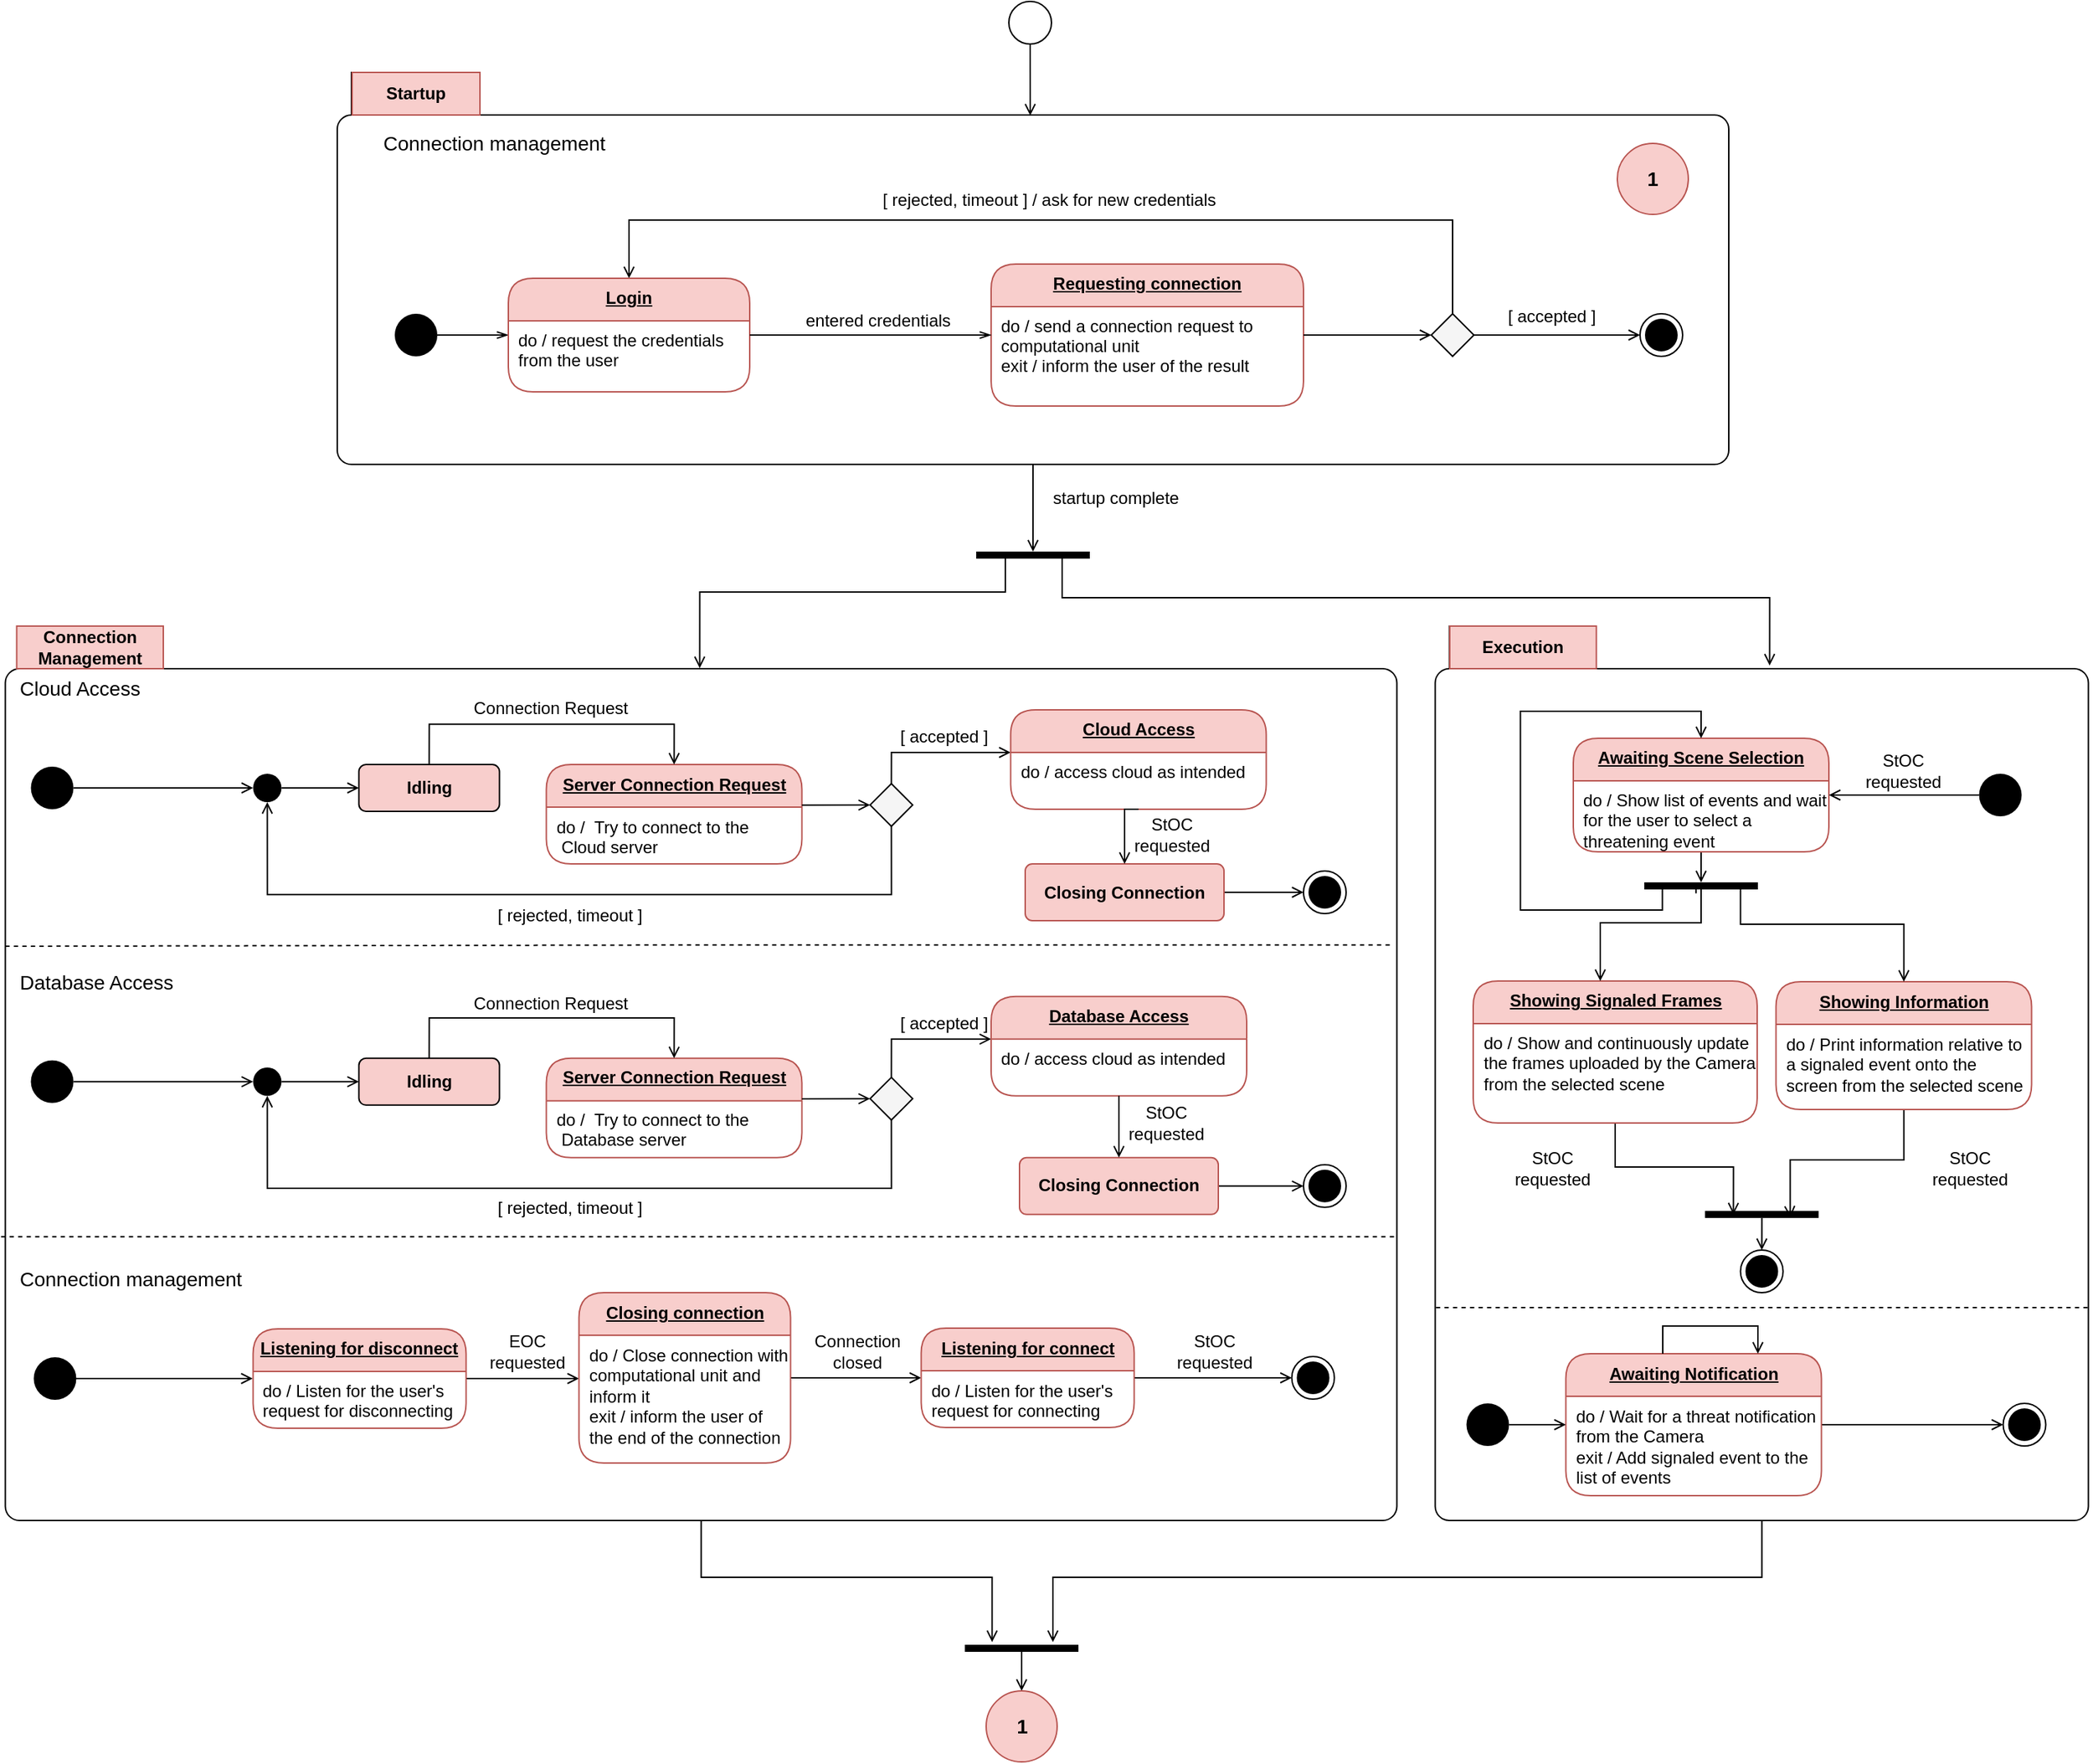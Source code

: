 <mxfile version="13.10.4" type="device"><diagram id="0632THQ3Y1Pq5VlYZBAX" name="Page-3"><mxGraphModel dx="1673" dy="896" grid="1" gridSize="10" guides="1" tooltips="1" connect="1" arrows="1" fold="1" page="1" pageScale="1" pageWidth="827" pageHeight="1169" math="0" shadow="0"><root><mxCell id="tgm2-0Gnjz0TZ0jtr0IR-0"/><mxCell id="tgm2-0Gnjz0TZ0jtr0IR-1" parent="tgm2-0Gnjz0TZ0jtr0IR-0"/><mxCell id="R3wypANJ_f9bqKVI_CLD-155" style="edgeStyle=orthogonalEdgeStyle;rounded=0;orthogonalLoop=1;jettySize=auto;html=1;endArrow=open;endFill=0;fontSize=14;entryX=-0.376;entryY=0.225;entryDx=0;entryDy=0;entryPerimeter=0;" parent="tgm2-0Gnjz0TZ0jtr0IR-1" source="R3wypANJ_f9bqKVI_CLD-137" target="R3wypANJ_f9bqKVI_CLD-151" edge="1"><mxGeometry relative="1" as="geometry"><mxPoint x="870" y="1180" as="targetPoint"/><Array as="points"><mxPoint x="1343" y="1170"/><mxPoint x="844" y="1170"/></Array></mxGeometry></mxCell><mxCell id="R3wypANJ_f9bqKVI_CLD-137" value="Execution" style="shape=folder;align=center;verticalAlign=middle;fontStyle=0;tabWidth=110;tabHeight=30;tabPosition=left;html=1;boundedLbl=1;labelInHeader=1;rounded=1;absoluteArcSize=1;arcSize=10;" parent="tgm2-0Gnjz0TZ0jtr0IR-1" vertex="1"><mxGeometry x="1112.75" y="500" width="460" height="630" as="geometry"/></mxCell><mxCell id="R3wypANJ_f9bqKVI_CLD-99" style="edgeStyle=orthogonalEdgeStyle;rounded=0;orthogonalLoop=1;jettySize=auto;html=1;endArrow=open;endFill=0;" parent="tgm2-0Gnjz0TZ0jtr0IR-1" source="yS2fqaSLXTyCijM-Q09q-16" target="R3wypANJ_f9bqKVI_CLD-6" edge="1"><mxGeometry relative="1" as="geometry"/></mxCell><mxCell id="yS2fqaSLXTyCijM-Q09q-16" value="Startup" style="shape=folder;align=center;verticalAlign=middle;fontStyle=0;tabWidth=100;tabHeight=30;tabPosition=left;html=1;boundedLbl=1;labelInHeader=1;rounded=1;absoluteArcSize=1;arcSize=10;" parent="tgm2-0Gnjz0TZ0jtr0IR-1" vertex="1"><mxGeometry x="339.5" y="110" width="980" height="276.1" as="geometry"/></mxCell><mxCell id="yS2fqaSLXTyCijM-Q09q-18" value="Requesting connection" style="swimlane;fontStyle=5;align=center;verticalAlign=top;childLayout=stackLayout;horizontal=1;startSize=30;horizontalStack=0;resizeParent=1;resizeParentMax=0;resizeLast=0;collapsible=0;marginBottom=0;html=1;rounded=1;absoluteArcSize=1;arcSize=35;whiteSpace=wrap;strokeColor=#b85450;fillColor=#f8cecc;" parent="tgm2-0Gnjz0TZ0jtr0IR-1" vertex="1"><mxGeometry x="800" y="245" width="220" height="100" as="geometry"/></mxCell><mxCell id="yS2fqaSLXTyCijM-Q09q-19" value="do / send a connection request to &#10;computational unit&#10;exit / inform the user of the result" style="fillColor=none;strokeColor=none;align=left;verticalAlign=top;spacingLeft=5;" parent="yS2fqaSLXTyCijM-Q09q-18" vertex="1"><mxGeometry y="30" width="220" height="70" as="geometry"/></mxCell><mxCell id="PyEFPuglEblOLjLi3RQ3-11" style="edgeStyle=orthogonalEdgeStyle;rounded=0;orthogonalLoop=1;jettySize=auto;html=1;exitX=1;exitY=0.5;exitDx=0;exitDy=0;endArrow=openThin;endFill=0;" parent="tgm2-0Gnjz0TZ0jtr0IR-1" source="yS2fqaSLXTyCijM-Q09q-20" target="PyEFPuglEblOLjLi3RQ3-0" edge="1"><mxGeometry relative="1" as="geometry"/></mxCell><mxCell id="yS2fqaSLXTyCijM-Q09q-20" value="" style="ellipse;fillColor=#000000;strokeColor=none;align=left;" parent="tgm2-0Gnjz0TZ0jtr0IR-1" vertex="1"><mxGeometry x="380" y="280" width="30" height="30" as="geometry"/></mxCell><mxCell id="yS2fqaSLXTyCijM-Q09q-21" style="edgeStyle=orthogonalEdgeStyle;rounded=0;orthogonalLoop=1;jettySize=auto;html=1;startArrow=none;startFill=0;endArrow=open;endFill=0;entryX=0.498;entryY=0.11;entryDx=0;entryDy=0;entryPerimeter=0;" parent="tgm2-0Gnjz0TZ0jtr0IR-1" source="yS2fqaSLXTyCijM-Q09q-22" target="yS2fqaSLXTyCijM-Q09q-16" edge="1"><mxGeometry relative="1" as="geometry"><mxPoint x="850" y="65" as="targetPoint"/></mxGeometry></mxCell><mxCell id="yS2fqaSLXTyCijM-Q09q-22" value="" style="ellipse;fillColor=#ffffff;strokeColor=#000000;align=left;" parent="tgm2-0Gnjz0TZ0jtr0IR-1" vertex="1"><mxGeometry x="812.5" y="60" width="30" height="30" as="geometry"/></mxCell><mxCell id="yS2fqaSLXTyCijM-Q09q-29" value="" style="ellipse;html=1;shape=endState;fillColor=#000000;strokeColor=#000000;align=left;" parent="tgm2-0Gnjz0TZ0jtr0IR-1" vertex="1"><mxGeometry x="1257" y="280" width="30" height="30" as="geometry"/></mxCell><mxCell id="yS2fqaSLXTyCijM-Q09q-30" style="edgeStyle=orthogonalEdgeStyle;rounded=0;orthogonalLoop=1;jettySize=auto;html=1;exitX=0.5;exitY=0;exitDx=0;exitDy=0;startArrow=none;startFill=0;endArrow=open;endFill=0;" parent="tgm2-0Gnjz0TZ0jtr0IR-1" source="yS2fqaSLXTyCijM-Q09q-32" target="PyEFPuglEblOLjLi3RQ3-0" edge="1"><mxGeometry relative="1" as="geometry"><Array as="points"><mxPoint x="1125" y="214"/><mxPoint x="545" y="214"/></Array></mxGeometry></mxCell><mxCell id="yS2fqaSLXTyCijM-Q09q-31" style="edgeStyle=orthogonalEdgeStyle;rounded=0;orthogonalLoop=1;jettySize=auto;html=1;exitX=1;exitY=0.5;exitDx=0;exitDy=0;entryX=0;entryY=0.5;entryDx=0;entryDy=0;startArrow=none;startFill=0;endArrow=open;endFill=0;" parent="tgm2-0Gnjz0TZ0jtr0IR-1" source="yS2fqaSLXTyCijM-Q09q-32" target="yS2fqaSLXTyCijM-Q09q-29" edge="1"><mxGeometry relative="1" as="geometry"/></mxCell><mxCell id="yS2fqaSLXTyCijM-Q09q-32" value="" style="rhombus;align=left;fillColor=#f5f5f5;fontColor=#333333;" parent="tgm2-0Gnjz0TZ0jtr0IR-1" vertex="1"><mxGeometry x="1110" y="280" width="30" height="30" as="geometry"/></mxCell><mxCell id="yS2fqaSLXTyCijM-Q09q-33" style="edgeStyle=orthogonalEdgeStyle;rounded=0;orthogonalLoop=1;jettySize=auto;html=1;entryX=0;entryY=0.5;entryDx=0;entryDy=0;startArrow=none;startFill=0;endArrow=open;endFill=0;" parent="tgm2-0Gnjz0TZ0jtr0IR-1" source="yS2fqaSLXTyCijM-Q09q-18" target="yS2fqaSLXTyCijM-Q09q-32" edge="1"><mxGeometry relative="1" as="geometry"/></mxCell><mxCell id="yS2fqaSLXTyCijM-Q09q-34" value="[ rejected, timeout ] / ask for new credentials" style="text;html=1;strokeColor=none;fillColor=none;align=center;verticalAlign=middle;whiteSpace=wrap;rounded=0;" parent="tgm2-0Gnjz0TZ0jtr0IR-1" vertex="1"><mxGeometry x="712.5" y="190" width="256" height="20" as="geometry"/></mxCell><mxCell id="yS2fqaSLXTyCijM-Q09q-35" value="[ accepted ]" style="text;html=1;strokeColor=none;fillColor=none;align=center;verticalAlign=middle;whiteSpace=wrap;rounded=0;" parent="tgm2-0Gnjz0TZ0jtr0IR-1" vertex="1"><mxGeometry x="1162" y="272" width="66" height="20" as="geometry"/></mxCell><mxCell id="R3wypANJ_f9bqKVI_CLD-154" style="edgeStyle=orthogonalEdgeStyle;rounded=0;orthogonalLoop=1;jettySize=auto;html=1;endArrow=open;endFill=0;fontSize=14;entryX=-0.376;entryY=0.76;entryDx=0;entryDy=0;entryPerimeter=0;" parent="tgm2-0Gnjz0TZ0jtr0IR-1" source="yS2fqaSLXTyCijM-Q09q-47" target="R3wypANJ_f9bqKVI_CLD-151" edge="1"><mxGeometry relative="1" as="geometry"><Array as="points"><mxPoint x="596" y="1170"/><mxPoint x="801" y="1170"/></Array></mxGeometry></mxCell><mxCell id="yS2fqaSLXTyCijM-Q09q-47" value="Execution" style="shape=folder;align=center;verticalAlign=middle;fontStyle=0;tabWidth=110;tabHeight=30;tabPosition=left;html=1;boundedLbl=1;labelInHeader=1;rounded=1;absoluteArcSize=1;arcSize=10;" parent="tgm2-0Gnjz0TZ0jtr0IR-1" vertex="1"><mxGeometry x="105.75" y="500" width="980" height="630" as="geometry"/></mxCell><mxCell id="yS2fqaSLXTyCijM-Q09q-63" value="" style="endArrow=none;dashed=1;html=1;" parent="tgm2-0Gnjz0TZ0jtr0IR-1" edge="1"><mxGeometry width="50" height="50" relative="1" as="geometry"><mxPoint x="105.75" y="725.5" as="sourcePoint"/><mxPoint x="1083.75" y="724.6" as="targetPoint"/><Array as="points"><mxPoint x="594.75" y="724.6"/></Array></mxGeometry></mxCell><mxCell id="yS2fqaSLXTyCijM-Q09q-87" value="Connection Management" style="rounded=0;whiteSpace=wrap;html=1;align=center;fillColor=#f8cecc;fontStyle=1;strokeColor=#b85450;" parent="tgm2-0Gnjz0TZ0jtr0IR-1" vertex="1"><mxGeometry x="113.75" y="500" width="103.25" height="30" as="geometry"/></mxCell><mxCell id="yS2fqaSLXTyCijM-Q09q-88" value="Startup" style="rounded=0;whiteSpace=wrap;html=1;align=center;fillColor=#f8cecc;fontStyle=1;strokeColor=#b85450;" parent="tgm2-0Gnjz0TZ0jtr0IR-1" vertex="1"><mxGeometry x="350" y="110" width="90" height="30" as="geometry"/></mxCell><mxCell id="yS2fqaSLXTyCijM-Q09q-93" value="Cloud Access" style="text;html=1;strokeColor=none;fillColor=none;align=left;verticalAlign=middle;whiteSpace=wrap;rounded=0;fontSize=14;" parent="tgm2-0Gnjz0TZ0jtr0IR-1" vertex="1"><mxGeometry x="113.75" y="534" width="170" height="20" as="geometry"/></mxCell><mxCell id="yS2fqaSLXTyCijM-Q09q-94" value="Database Access" style="text;html=1;strokeColor=none;fillColor=none;align=left;verticalAlign=middle;whiteSpace=wrap;rounded=0;fontSize=14;" parent="tgm2-0Gnjz0TZ0jtr0IR-1" vertex="1"><mxGeometry x="113.75" y="740.5" width="170" height="20" as="geometry"/></mxCell><mxCell id="yS2fqaSLXTyCijM-Q09q-95" value="Connection management" style="text;html=1;strokeColor=none;fillColor=none;align=left;verticalAlign=middle;whiteSpace=wrap;rounded=0;fontSize=14;" parent="tgm2-0Gnjz0TZ0jtr0IR-1" vertex="1"><mxGeometry x="370" y="150" width="170" height="20" as="geometry"/></mxCell><mxCell id="PyEFPuglEblOLjLi3RQ3-0" value="Login" style="swimlane;fontStyle=5;align=center;verticalAlign=top;childLayout=stackLayout;horizontal=1;startSize=30;horizontalStack=0;resizeParent=1;resizeParentMax=0;resizeLast=0;collapsible=0;marginBottom=0;html=1;rounded=1;absoluteArcSize=1;arcSize=35;whiteSpace=wrap;strokeColor=#b85450;fillColor=#f8cecc;" parent="tgm2-0Gnjz0TZ0jtr0IR-1" vertex="1"><mxGeometry x="460" y="255" width="170" height="80" as="geometry"/></mxCell><mxCell id="PyEFPuglEblOLjLi3RQ3-1" value="do / request the credentials from the user" style="fillColor=none;strokeColor=none;align=left;verticalAlign=top;spacingLeft=5;whiteSpace=wrap;" parent="PyEFPuglEblOLjLi3RQ3-0" vertex="1"><mxGeometry y="30" width="170" height="50" as="geometry"/></mxCell><mxCell id="PyEFPuglEblOLjLi3RQ3-6" style="edgeStyle=orthogonalEdgeStyle;rounded=0;orthogonalLoop=1;jettySize=auto;html=1;endArrow=openThin;endFill=0;" parent="tgm2-0Gnjz0TZ0jtr0IR-1" source="PyEFPuglEblOLjLi3RQ3-0" target="yS2fqaSLXTyCijM-Q09q-18" edge="1"><mxGeometry relative="1" as="geometry"><mxPoint x="650" y="295.0" as="sourcePoint"/><mxPoint x="697" y="295" as="targetPoint"/></mxGeometry></mxCell><mxCell id="PyEFPuglEblOLjLi3RQ3-28" value="" style="endArrow=none;dashed=1;html=1;" parent="tgm2-0Gnjz0TZ0jtr0IR-1" edge="1"><mxGeometry width="50" height="50" relative="1" as="geometry"><mxPoint x="102.75" y="930.1" as="sourcePoint"/><mxPoint x="1086.75" y="930.1" as="targetPoint"/></mxGeometry></mxCell><mxCell id="PyEFPuglEblOLjLi3RQ3-29" style="edgeStyle=orthogonalEdgeStyle;rounded=0;orthogonalLoop=1;jettySize=auto;html=1;startArrow=none;startFill=0;endArrow=open;endFill=0;exitX=1;exitY=0.5;exitDx=0;exitDy=0;" parent="tgm2-0Gnjz0TZ0jtr0IR-1" source="PyEFPuglEblOLjLi3RQ3-41" target="PyEFPuglEblOLjLi3RQ3-34" edge="1"><mxGeometry relative="1" as="geometry"><mxPoint x="446.75" y="1029.5" as="sourcePoint"/><mxPoint x="635.25" y="1029.5" as="targetPoint"/><Array as="points"><mxPoint x="493.75" y="1029.6"/><mxPoint x="493.75" y="1029.6"/></Array></mxGeometry></mxCell><mxCell id="PyEFPuglEblOLjLi3RQ3-31" value="" style="ellipse;fillColor=#000000;strokeColor=none;align=left;" parent="tgm2-0Gnjz0TZ0jtr0IR-1" vertex="1"><mxGeometry x="125.75" y="1015" width="30" height="30" as="geometry"/></mxCell><mxCell id="PyEFPuglEblOLjLi3RQ3-32" value="EOC requested" style="text;html=1;strokeColor=none;fillColor=none;align=center;verticalAlign=middle;whiteSpace=wrap;rounded=0;" parent="tgm2-0Gnjz0TZ0jtr0IR-1" vertex="1"><mxGeometry x="436.75" y="992.5" width="73" height="36.5" as="geometry"/></mxCell><mxCell id="PyEFPuglEblOLjLi3RQ3-33" style="edgeStyle=orthogonalEdgeStyle;rounded=0;orthogonalLoop=1;jettySize=auto;html=1;exitX=1;exitY=0.5;exitDx=0;exitDy=0;entryX=0;entryY=0.5;entryDx=0;entryDy=0;startArrow=none;startFill=0;endArrow=open;endFill=0;" parent="tgm2-0Gnjz0TZ0jtr0IR-1" source="PyEFPuglEblOLjLi3RQ3-34" target="PyEFPuglEblOLjLi3RQ3-37" edge="1"><mxGeometry relative="1" as="geometry"/></mxCell><mxCell id="PyEFPuglEblOLjLi3RQ3-34" value="Closing connection" style="swimlane;fontStyle=5;align=center;verticalAlign=top;childLayout=stackLayout;horizontal=1;startSize=30;horizontalStack=0;resizeParent=1;resizeParentMax=0;resizeLast=0;collapsible=0;marginBottom=0;html=1;rounded=1;absoluteArcSize=1;arcSize=35;whiteSpace=wrap;strokeColor=#b85450;fillColor=#f8cecc;" parent="tgm2-0Gnjz0TZ0jtr0IR-1" vertex="1"><mxGeometry x="509.75" y="969.5" width="149" height="120" as="geometry"/></mxCell><mxCell id="PyEFPuglEblOLjLi3RQ3-35" value="do / Close connection with computational unit and inform it&#10;exit / inform the user of the end of the connection" style="fillColor=none;strokeColor=none;align=left;verticalAlign=top;spacingLeft=5;whiteSpace=wrap;" parent="PyEFPuglEblOLjLi3RQ3-34" vertex="1"><mxGeometry y="30" width="149" height="90" as="geometry"/></mxCell><mxCell id="PyEFPuglEblOLjLi3RQ3-36" style="edgeStyle=orthogonalEdgeStyle;rounded=0;orthogonalLoop=1;jettySize=auto;html=1;entryX=0;entryY=0.5;entryDx=0;entryDy=0;startArrow=none;startFill=0;endArrow=open;endFill=0;" parent="tgm2-0Gnjz0TZ0jtr0IR-1" source="PyEFPuglEblOLjLi3RQ3-37" target="PyEFPuglEblOLjLi3RQ3-40" edge="1"><mxGeometry relative="1" as="geometry"/></mxCell><mxCell id="PyEFPuglEblOLjLi3RQ3-37" value="Listening for connect" style="swimlane;fontStyle=5;align=center;verticalAlign=top;childLayout=stackLayout;horizontal=1;startSize=30;horizontalStack=0;resizeParent=1;resizeParentMax=0;resizeLast=0;collapsible=0;marginBottom=0;html=1;rounded=1;absoluteArcSize=1;arcSize=35;whiteSpace=wrap;strokeColor=#b85450;fillColor=#f8cecc;" parent="tgm2-0Gnjz0TZ0jtr0IR-1" vertex="1"><mxGeometry x="750.75" y="994.5" width="150" height="70" as="geometry"/></mxCell><mxCell id="PyEFPuglEblOLjLi3RQ3-38" value="do / Listen for the user's request for connecting" style="fillColor=none;strokeColor=none;align=left;verticalAlign=top;spacingLeft=5;whiteSpace=wrap;" parent="PyEFPuglEblOLjLi3RQ3-37" vertex="1"><mxGeometry y="30" width="150" height="40" as="geometry"/></mxCell><mxCell id="PyEFPuglEblOLjLi3RQ3-39" value="Connection closed" style="text;html=1;strokeColor=none;fillColor=none;align=center;verticalAlign=middle;whiteSpace=wrap;rounded=0;" parent="tgm2-0Gnjz0TZ0jtr0IR-1" vertex="1"><mxGeometry x="670.25" y="992.5" width="72" height="36.5" as="geometry"/></mxCell><mxCell id="PyEFPuglEblOLjLi3RQ3-40" value="" style="ellipse;html=1;shape=endState;fillColor=#000000;strokeColor=#000000;align=left;" parent="tgm2-0Gnjz0TZ0jtr0IR-1" vertex="1"><mxGeometry x="1011.75" y="1014.5" width="30" height="30" as="geometry"/></mxCell><mxCell id="PyEFPuglEblOLjLi3RQ3-41" value="Listening for disconnect" style="swimlane;fontStyle=5;align=center;verticalAlign=top;childLayout=stackLayout;horizontal=1;startSize=30;horizontalStack=0;resizeParent=1;resizeParentMax=0;resizeLast=0;collapsible=0;marginBottom=0;html=1;rounded=1;absoluteArcSize=1;arcSize=35;whiteSpace=wrap;strokeColor=#b85450;fillColor=#f8cecc;" parent="tgm2-0Gnjz0TZ0jtr0IR-1" vertex="1"><mxGeometry x="280.25" y="995" width="150" height="70" as="geometry"/></mxCell><mxCell id="PyEFPuglEblOLjLi3RQ3-42" value="do / Listen for the user's request for disconnecting" style="fillColor=none;strokeColor=none;align=left;verticalAlign=top;spacingLeft=5;whiteSpace=wrap;" parent="PyEFPuglEblOLjLi3RQ3-41" vertex="1"><mxGeometry y="30" width="150" height="40" as="geometry"/></mxCell><mxCell id="PyEFPuglEblOLjLi3RQ3-43" value="StOC requested" style="text;html=1;strokeColor=none;fillColor=none;align=center;verticalAlign=middle;whiteSpace=wrap;rounded=0;" parent="tgm2-0Gnjz0TZ0jtr0IR-1" vertex="1"><mxGeometry x="920.75" y="992.5" width="73" height="36.5" as="geometry"/></mxCell><mxCell id="PyEFPuglEblOLjLi3RQ3-54" value="Connection management" style="text;html=1;strokeColor=none;fillColor=none;align=left;verticalAlign=middle;whiteSpace=wrap;rounded=0;fontSize=14;" parent="tgm2-0Gnjz0TZ0jtr0IR-1" vertex="1"><mxGeometry x="113.75" y="949.5" width="170" height="20" as="geometry"/></mxCell><mxCell id="Ru0y9ZHWxT1W6LBFi8V0-2" style="edgeStyle=orthogonalEdgeStyle;rounded=0;orthogonalLoop=1;jettySize=auto;html=1;exitX=1;exitY=0.5;exitDx=0;exitDy=0;entryX=0;entryY=0.5;entryDx=0;entryDy=0;endArrow=open;endFill=0;" parent="tgm2-0Gnjz0TZ0jtr0IR-1" source="PyEFPuglEblOLjLi3RQ3-57" target="iFeCOEWBEfGktN7S_V4y-0" edge="1"><mxGeometry relative="1" as="geometry"/></mxCell><mxCell id="PyEFPuglEblOLjLi3RQ3-57" value="Closing Connection" style="html=1;align=center;verticalAlign=middle;rounded=1;absoluteArcSize=1;arcSize=10;dashed=0;strokeColor=#b85450;whiteSpace=wrap;fillColor=#f8cecc;fontStyle=1" parent="tgm2-0Gnjz0TZ0jtr0IR-1" vertex="1"><mxGeometry x="824" y="667.5" width="140" height="40" as="geometry"/></mxCell><mxCell id="PyEFPuglEblOLjLi3RQ3-58" value="Server Connection Request" style="swimlane;fontStyle=5;align=center;verticalAlign=top;childLayout=stackLayout;horizontal=1;startSize=30;horizontalStack=0;resizeParent=1;resizeParentMax=0;resizeLast=0;collapsible=0;marginBottom=0;html=1;rounded=1;absoluteArcSize=1;arcSize=35;whiteSpace=wrap;strokeColor=#b85450;fillColor=#f8cecc;" parent="tgm2-0Gnjz0TZ0jtr0IR-1" vertex="1"><mxGeometry x="486.75" y="597.5" width="180" height="70" as="geometry"/></mxCell><mxCell id="PyEFPuglEblOLjLi3RQ3-59" value="do /  Try to connect to the   Cloud server" style="fillColor=none;strokeColor=none;align=left;verticalAlign=top;spacingLeft=5;whiteSpace=wrap;" parent="PyEFPuglEblOLjLi3RQ3-58" vertex="1"><mxGeometry y="30" width="180" height="40" as="geometry"/></mxCell><mxCell id="pXg3MN2RW-t57GHb1YsO-3" style="edgeStyle=orthogonalEdgeStyle;rounded=0;orthogonalLoop=1;jettySize=auto;html=1;exitX=0.5;exitY=0;exitDx=0;exitDy=0;entryX=0;entryY=0;entryDx=0;entryDy=0;endArrow=open;endFill=0;" parent="tgm2-0Gnjz0TZ0jtr0IR-1" source="PyEFPuglEblOLjLi3RQ3-60" target="pXg3MN2RW-t57GHb1YsO-1" edge="1"><mxGeometry relative="1" as="geometry"><Array as="points"><mxPoint x="730" y="589"/></Array></mxGeometry></mxCell><mxCell id="pXg3MN2RW-t57GHb1YsO-8" style="edgeStyle=orthogonalEdgeStyle;rounded=0;orthogonalLoop=1;jettySize=auto;html=1;exitX=0.5;exitY=1;exitDx=0;exitDy=0;entryX=0.5;entryY=1;entryDx=0;entryDy=0;endArrow=open;endFill=0;" parent="tgm2-0Gnjz0TZ0jtr0IR-1" source="PyEFPuglEblOLjLi3RQ3-60" target="I-yfutfk97TUu8WUP7sV-4" edge="1"><mxGeometry relative="1" as="geometry"><Array as="points"><mxPoint x="729.75" y="689.1"/><mxPoint x="290.75" y="689.1"/></Array></mxGeometry></mxCell><mxCell id="PyEFPuglEblOLjLi3RQ3-60" value="" style="rhombus;align=left;fillColor=#f5f5f5;fontColor=#333333;" parent="tgm2-0Gnjz0TZ0jtr0IR-1" vertex="1"><mxGeometry x="714.75" y="611" width="30" height="30" as="geometry"/></mxCell><mxCell id="I-yfutfk97TUu8WUP7sV-0" style="edgeStyle=orthogonalEdgeStyle;rounded=0;orthogonalLoop=1;jettySize=auto;html=1;endArrow=open;endFill=0;" parent="tgm2-0Gnjz0TZ0jtr0IR-1" source="I-yfutfk97TUu8WUP7sV-1" target="I-yfutfk97TUu8WUP7sV-4" edge="1"><mxGeometry relative="1" as="geometry"/></mxCell><mxCell id="I-yfutfk97TUu8WUP7sV-1" value="" style="ellipse;fillColor=#000000;strokeColor=none;align=left;" parent="tgm2-0Gnjz0TZ0jtr0IR-1" vertex="1"><mxGeometry x="123.75" y="599" width="30" height="30" as="geometry"/></mxCell><mxCell id="hYq1DYPUCJsJFiAMoD_1-3" style="edgeStyle=orthogonalEdgeStyle;rounded=0;orthogonalLoop=1;jettySize=auto;html=1;exitX=0.5;exitY=0;exitDx=0;exitDy=0;entryX=0.5;entryY=0;entryDx=0;entryDy=0;endArrow=open;endFill=0;" parent="tgm2-0Gnjz0TZ0jtr0IR-1" source="I-yfutfk97TUu8WUP7sV-2" target="PyEFPuglEblOLjLi3RQ3-58" edge="1"><mxGeometry relative="1" as="geometry"><Array as="points"><mxPoint x="404.75" y="569.1"/><mxPoint x="576.75" y="569.1"/></Array></mxGeometry></mxCell><mxCell id="I-yfutfk97TUu8WUP7sV-2" value="&lt;span&gt;Idling&lt;/span&gt;" style="html=1;align=center;verticalAlign=middle;rounded=1;absoluteArcSize=1;arcSize=10;dashed=0;whiteSpace=wrap;fillColor=#f8cecc;fontStyle=1;" parent="tgm2-0Gnjz0TZ0jtr0IR-1" vertex="1"><mxGeometry x="354.75" y="597.5" width="99" height="33" as="geometry"/></mxCell><mxCell id="I-yfutfk97TUu8WUP7sV-3" style="edgeStyle=orthogonalEdgeStyle;rounded=0;orthogonalLoop=1;jettySize=auto;html=1;endArrow=open;endFill=0;" parent="tgm2-0Gnjz0TZ0jtr0IR-1" source="I-yfutfk97TUu8WUP7sV-4" target="I-yfutfk97TUu8WUP7sV-2" edge="1"><mxGeometry relative="1" as="geometry"/></mxCell><mxCell id="I-yfutfk97TUu8WUP7sV-4" value="" style="ellipse;fillColor=#000000;strokeColor=none;align=left;" parent="tgm2-0Gnjz0TZ0jtr0IR-1" vertex="1"><mxGeometry x="280.25" y="604" width="20" height="20" as="geometry"/></mxCell><mxCell id="SwihVEIgLG33ZjR5mFtT-0" value="Connection Request" style="text;html=1;strokeColor=none;fillColor=none;align=center;verticalAlign=middle;whiteSpace=wrap;rounded=0;" parent="tgm2-0Gnjz0TZ0jtr0IR-1" vertex="1"><mxGeometry x="423.75" y="548.1" width="132" height="20" as="geometry"/></mxCell><mxCell id="SwihVEIgLG33ZjR5mFtT-3" style="edgeStyle=orthogonalEdgeStyle;rounded=0;orthogonalLoop=1;jettySize=auto;html=1;entryX=0;entryY=0.5;entryDx=0;entryDy=0;endArrow=open;endFill=0;" parent="tgm2-0Gnjz0TZ0jtr0IR-1" target="PyEFPuglEblOLjLi3RQ3-60" edge="1"><mxGeometry relative="1" as="geometry"><mxPoint x="666.75" y="626.1" as="sourcePoint"/><mxPoint x="710.75" y="638.1" as="targetPoint"/><Array as="points"><mxPoint x="666.75" y="626.1"/><mxPoint x="690.75" y="626.1"/></Array></mxGeometry></mxCell><mxCell id="pXg3MN2RW-t57GHb1YsO-0" value="Cloud Access" style="swimlane;fontStyle=5;align=center;verticalAlign=top;childLayout=stackLayout;horizontal=1;startSize=30;horizontalStack=0;resizeParent=1;resizeParentMax=0;resizeLast=0;collapsible=0;marginBottom=0;html=1;rounded=1;absoluteArcSize=1;arcSize=35;whiteSpace=wrap;strokeColor=#b85450;fillColor=#f8cecc;" parent="tgm2-0Gnjz0TZ0jtr0IR-1" vertex="1"><mxGeometry x="813.75" y="559" width="180" height="70" as="geometry"/></mxCell><mxCell id="pXg3MN2RW-t57GHb1YsO-1" value="do / access cloud as intended" style="fillColor=none;strokeColor=none;align=left;verticalAlign=top;spacingLeft=5;whiteSpace=wrap;" parent="pXg3MN2RW-t57GHb1YsO-0" vertex="1"><mxGeometry y="30" width="180" height="40" as="geometry"/></mxCell><mxCell id="pXg3MN2RW-t57GHb1YsO-7" value="[ accepted ]" style="text;html=1;strokeColor=none;fillColor=none;align=center;verticalAlign=middle;whiteSpace=wrap;rounded=0;" parent="tgm2-0Gnjz0TZ0jtr0IR-1" vertex="1"><mxGeometry x="734.25" y="568.1" width="66" height="20" as="geometry"/></mxCell><mxCell id="pXg3MN2RW-t57GHb1YsO-9" value="[ rejected, timeout ]" style="text;html=1;strokeColor=none;fillColor=none;align=center;verticalAlign=middle;whiteSpace=wrap;rounded=0;" parent="tgm2-0Gnjz0TZ0jtr0IR-1" vertex="1"><mxGeometry x="446.25" y="693.5" width="115" height="20" as="geometry"/></mxCell><mxCell id="iFeCOEWBEfGktN7S_V4y-0" value="" style="ellipse;html=1;shape=endState;fillColor=#000000;strokeColor=#000000;align=left;" parent="tgm2-0Gnjz0TZ0jtr0IR-1" vertex="1"><mxGeometry x="1020" y="672.5" width="30" height="30" as="geometry"/></mxCell><mxCell id="Ru0y9ZHWxT1W6LBFi8V0-1" style="edgeStyle=orthogonalEdgeStyle;rounded=0;orthogonalLoop=1;jettySize=auto;html=1;exitX=0.5;exitY=1;exitDx=0;exitDy=0;entryX=0.5;entryY=0;entryDx=0;entryDy=0;endArrow=open;endFill=0;" parent="tgm2-0Gnjz0TZ0jtr0IR-1" source="pXg3MN2RW-t57GHb1YsO-1" target="PyEFPuglEblOLjLi3RQ3-57" edge="1"><mxGeometry relative="1" as="geometry"/></mxCell><mxCell id="Ru0y9ZHWxT1W6LBFi8V0-3" style="edgeStyle=orthogonalEdgeStyle;rounded=0;orthogonalLoop=1;jettySize=auto;html=1;exitX=1;exitY=0.5;exitDx=0;exitDy=0;entryX=0;entryY=0.5;entryDx=0;entryDy=0;endArrow=open;endFill=0;" parent="tgm2-0Gnjz0TZ0jtr0IR-1" source="Ru0y9ZHWxT1W6LBFi8V0-4" target="Ru0y9ZHWxT1W6LBFi8V0-21" edge="1"><mxGeometry relative="1" as="geometry"/></mxCell><mxCell id="Ru0y9ZHWxT1W6LBFi8V0-4" value="&lt;span&gt;Closing Connection&lt;/span&gt;" style="html=1;align=center;verticalAlign=middle;rounded=1;absoluteArcSize=1;arcSize=10;dashed=0;strokeColor=#b85450;whiteSpace=wrap;fillColor=#f8cecc;fontStyle=1" parent="tgm2-0Gnjz0TZ0jtr0IR-1" vertex="1"><mxGeometry x="820" y="874.4" width="140" height="40" as="geometry"/></mxCell><mxCell id="Ru0y9ZHWxT1W6LBFi8V0-5" value="Server Connection Request" style="swimlane;fontStyle=5;align=center;verticalAlign=top;childLayout=stackLayout;horizontal=1;startSize=30;horizontalStack=0;resizeParent=1;resizeParentMax=0;resizeLast=0;collapsible=0;marginBottom=0;html=1;rounded=1;absoluteArcSize=1;arcSize=35;whiteSpace=wrap;strokeColor=#b85450;fillColor=#f8cecc;" parent="tgm2-0Gnjz0TZ0jtr0IR-1" vertex="1"><mxGeometry x="486.75" y="804.4" width="180" height="70" as="geometry"/></mxCell><mxCell id="Ru0y9ZHWxT1W6LBFi8V0-6" value="do /  Try to connect to the   Database server" style="fillColor=none;strokeColor=none;align=left;verticalAlign=top;spacingLeft=5;whiteSpace=wrap;" parent="Ru0y9ZHWxT1W6LBFi8V0-5" vertex="1"><mxGeometry y="30" width="180" height="40" as="geometry"/></mxCell><mxCell id="Ru0y9ZHWxT1W6LBFi8V0-7" style="edgeStyle=orthogonalEdgeStyle;rounded=0;orthogonalLoop=1;jettySize=auto;html=1;exitX=0.5;exitY=0;exitDx=0;exitDy=0;entryX=0;entryY=0;entryDx=0;entryDy=0;endArrow=open;endFill=0;" parent="tgm2-0Gnjz0TZ0jtr0IR-1" source="Ru0y9ZHWxT1W6LBFi8V0-9" target="Ru0y9ZHWxT1W6LBFi8V0-18" edge="1"><mxGeometry relative="1" as="geometry"><Array as="points"><mxPoint x="730" y="791"/></Array></mxGeometry></mxCell><mxCell id="Ru0y9ZHWxT1W6LBFi8V0-8" style="edgeStyle=orthogonalEdgeStyle;rounded=0;orthogonalLoop=1;jettySize=auto;html=1;exitX=0.5;exitY=1;exitDx=0;exitDy=0;entryX=0.5;entryY=1;entryDx=0;entryDy=0;endArrow=open;endFill=0;" parent="tgm2-0Gnjz0TZ0jtr0IR-1" source="Ru0y9ZHWxT1W6LBFi8V0-9" target="Ru0y9ZHWxT1W6LBFi8V0-15" edge="1"><mxGeometry relative="1" as="geometry"><Array as="points"><mxPoint x="729.75" y="896"/><mxPoint x="290.75" y="896"/></Array></mxGeometry></mxCell><mxCell id="Ru0y9ZHWxT1W6LBFi8V0-9" value="" style="rhombus;align=left;fillColor=#f5f5f5;fontColor=#333333;" parent="tgm2-0Gnjz0TZ0jtr0IR-1" vertex="1"><mxGeometry x="714.75" y="817.9" width="30" height="30" as="geometry"/></mxCell><mxCell id="Ru0y9ZHWxT1W6LBFi8V0-10" style="edgeStyle=orthogonalEdgeStyle;rounded=0;orthogonalLoop=1;jettySize=auto;html=1;endArrow=open;endFill=0;" parent="tgm2-0Gnjz0TZ0jtr0IR-1" source="Ru0y9ZHWxT1W6LBFi8V0-11" target="Ru0y9ZHWxT1W6LBFi8V0-15" edge="1"><mxGeometry relative="1" as="geometry"/></mxCell><mxCell id="Ru0y9ZHWxT1W6LBFi8V0-11" value="" style="ellipse;fillColor=#000000;strokeColor=none;align=left;" parent="tgm2-0Gnjz0TZ0jtr0IR-1" vertex="1"><mxGeometry x="123.75" y="805.9" width="30" height="30" as="geometry"/></mxCell><mxCell id="Ru0y9ZHWxT1W6LBFi8V0-12" style="edgeStyle=orthogonalEdgeStyle;rounded=0;orthogonalLoop=1;jettySize=auto;html=1;exitX=0.5;exitY=0;exitDx=0;exitDy=0;entryX=0.5;entryY=0;entryDx=0;entryDy=0;endArrow=open;endFill=0;" parent="tgm2-0Gnjz0TZ0jtr0IR-1" source="Ru0y9ZHWxT1W6LBFi8V0-13" target="Ru0y9ZHWxT1W6LBFi8V0-5" edge="1"><mxGeometry relative="1" as="geometry"><Array as="points"><mxPoint x="404.75" y="776"/><mxPoint x="576.75" y="776"/></Array></mxGeometry></mxCell><mxCell id="Ru0y9ZHWxT1W6LBFi8V0-13" value="&lt;span&gt;Idling&lt;/span&gt;" style="html=1;align=center;verticalAlign=middle;rounded=1;absoluteArcSize=1;arcSize=10;dashed=0;whiteSpace=wrap;fillColor=#f8cecc;fontStyle=1;" parent="tgm2-0Gnjz0TZ0jtr0IR-1" vertex="1"><mxGeometry x="354.75" y="804.4" width="99" height="33" as="geometry"/></mxCell><mxCell id="Ru0y9ZHWxT1W6LBFi8V0-14" style="edgeStyle=orthogonalEdgeStyle;rounded=0;orthogonalLoop=1;jettySize=auto;html=1;endArrow=open;endFill=0;" parent="tgm2-0Gnjz0TZ0jtr0IR-1" source="Ru0y9ZHWxT1W6LBFi8V0-15" target="Ru0y9ZHWxT1W6LBFi8V0-13" edge="1"><mxGeometry relative="1" as="geometry"/></mxCell><mxCell id="Ru0y9ZHWxT1W6LBFi8V0-15" value="" style="ellipse;fillColor=#000000;strokeColor=none;align=left;" parent="tgm2-0Gnjz0TZ0jtr0IR-1" vertex="1"><mxGeometry x="280.25" y="810.9" width="20" height="20" as="geometry"/></mxCell><mxCell id="Ru0y9ZHWxT1W6LBFi8V0-16" style="edgeStyle=orthogonalEdgeStyle;rounded=0;orthogonalLoop=1;jettySize=auto;html=1;entryX=0;entryY=0.5;entryDx=0;entryDy=0;endArrow=open;endFill=0;" parent="tgm2-0Gnjz0TZ0jtr0IR-1" target="Ru0y9ZHWxT1W6LBFi8V0-9" edge="1"><mxGeometry relative="1" as="geometry"><mxPoint x="666.75" y="833" as="sourcePoint"/><mxPoint x="710.75" y="845" as="targetPoint"/><Array as="points"><mxPoint x="666.75" y="833"/><mxPoint x="690.75" y="833"/></Array></mxGeometry></mxCell><mxCell id="Ru0y9ZHWxT1W6LBFi8V0-17" value="Database Access" style="swimlane;fontStyle=5;align=center;verticalAlign=top;childLayout=stackLayout;horizontal=1;startSize=30;horizontalStack=0;resizeParent=1;resizeParentMax=0;resizeLast=0;collapsible=0;marginBottom=0;html=1;rounded=1;absoluteArcSize=1;arcSize=35;whiteSpace=wrap;strokeColor=#b85450;fillColor=#f8cecc;" parent="tgm2-0Gnjz0TZ0jtr0IR-1" vertex="1"><mxGeometry x="800" y="760.9" width="180" height="70" as="geometry"/></mxCell><mxCell id="Ru0y9ZHWxT1W6LBFi8V0-18" value="do / access cloud as intended" style="fillColor=none;strokeColor=none;align=left;verticalAlign=top;spacingLeft=5;whiteSpace=wrap;" parent="Ru0y9ZHWxT1W6LBFi8V0-17" vertex="1"><mxGeometry y="30" width="180" height="40" as="geometry"/></mxCell><mxCell id="Ru0y9ZHWxT1W6LBFi8V0-19" value="[ accepted ]" style="text;html=1;strokeColor=none;fillColor=none;align=center;verticalAlign=middle;whiteSpace=wrap;rounded=0;" parent="tgm2-0Gnjz0TZ0jtr0IR-1" vertex="1"><mxGeometry x="734.25" y="770" width="66" height="20" as="geometry"/></mxCell><mxCell id="Ru0y9ZHWxT1W6LBFi8V0-20" value="[ rejected, timeout ]" style="text;html=1;strokeColor=none;fillColor=none;align=center;verticalAlign=middle;whiteSpace=wrap;rounded=0;" parent="tgm2-0Gnjz0TZ0jtr0IR-1" vertex="1"><mxGeometry x="446.25" y="900.4" width="115" height="20" as="geometry"/></mxCell><mxCell id="Ru0y9ZHWxT1W6LBFi8V0-21" value="" style="ellipse;html=1;shape=endState;fillColor=#000000;strokeColor=#000000;align=left;" parent="tgm2-0Gnjz0TZ0jtr0IR-1" vertex="1"><mxGeometry x="1020" y="879.4" width="30" height="30" as="geometry"/></mxCell><mxCell id="Ru0y9ZHWxT1W6LBFi8V0-22" style="edgeStyle=orthogonalEdgeStyle;rounded=0;orthogonalLoop=1;jettySize=auto;html=1;exitX=0.5;exitY=1;exitDx=0;exitDy=0;entryX=0.5;entryY=0;entryDx=0;entryDy=0;endArrow=open;endFill=0;" parent="tgm2-0Gnjz0TZ0jtr0IR-1" source="Ru0y9ZHWxT1W6LBFi8V0-18" target="Ru0y9ZHWxT1W6LBFi8V0-4" edge="1"><mxGeometry relative="1" as="geometry"/></mxCell><mxCell id="Ru0y9ZHWxT1W6LBFi8V0-23" value="Connection Request" style="text;html=1;strokeColor=none;fillColor=none;align=center;verticalAlign=middle;whiteSpace=wrap;rounded=0;" parent="tgm2-0Gnjz0TZ0jtr0IR-1" vertex="1"><mxGeometry x="423.75" y="756" width="132" height="20" as="geometry"/></mxCell><mxCell id="PyEFPuglEblOLjLi3RQ3-30" style="edgeStyle=orthogonalEdgeStyle;rounded=0;orthogonalLoop=1;jettySize=auto;html=1;startArrow=none;startFill=0;endArrow=open;endFill=0;exitX=1;exitY=0.5;exitDx=0;exitDy=0;entryX=-0.002;entryY=0.125;entryDx=0;entryDy=0;entryPerimeter=0;" parent="tgm2-0Gnjz0TZ0jtr0IR-1" target="PyEFPuglEblOLjLi3RQ3-42" edge="1"><mxGeometry relative="1" as="geometry"><mxPoint x="271.75" y="1030" as="targetPoint"/><mxPoint x="144.75" y="1032" as="sourcePoint"/><Array as="points"><mxPoint x="144.75" y="1028.6"/><mxPoint x="153.75" y="1028.6"/></Array></mxGeometry></mxCell><mxCell id="R3wypANJ_f9bqKVI_CLD-1" value="entered credentials" style="text;html=1;align=center;verticalAlign=middle;resizable=0;points=[];autosize=1;" parent="tgm2-0Gnjz0TZ0jtr0IR-1" vertex="1"><mxGeometry x="660" y="275" width="120" height="20" as="geometry"/></mxCell><mxCell id="R3wypANJ_f9bqKVI_CLD-102" style="edgeStyle=orthogonalEdgeStyle;rounded=0;orthogonalLoop=1;jettySize=auto;html=1;endArrow=open;endFill=0;entryX=0.499;entryY=0.047;entryDx=0;entryDy=0;entryPerimeter=0;" parent="tgm2-0Gnjz0TZ0jtr0IR-1" source="R3wypANJ_f9bqKVI_CLD-6" target="yS2fqaSLXTyCijM-Q09q-47" edge="1"><mxGeometry relative="1" as="geometry"><Array as="points"><mxPoint x="810" y="476"/><mxPoint x="595" y="476"/></Array></mxGeometry></mxCell><mxCell id="R3wypANJ_f9bqKVI_CLD-138" style="edgeStyle=orthogonalEdgeStyle;rounded=0;orthogonalLoop=1;jettySize=auto;html=1;endArrow=open;endFill=0;entryX=0.512;entryY=0.044;entryDx=0;entryDy=0;entryPerimeter=0;" parent="tgm2-0Gnjz0TZ0jtr0IR-1" source="R3wypANJ_f9bqKVI_CLD-6" target="R3wypANJ_f9bqKVI_CLD-137" edge="1"><mxGeometry relative="1" as="geometry"><Array as="points"><mxPoint x="850" y="480"/><mxPoint x="1348" y="480"/></Array></mxGeometry></mxCell><mxCell id="R3wypANJ_f9bqKVI_CLD-6" value="" style="html=1;points=[];perimeter=orthogonalPerimeter;fillColor=#000000;strokeColor=none;rotation=90;" parent="tgm2-0Gnjz0TZ0jtr0IR-1" vertex="1"><mxGeometry x="827" y="410" width="5" height="80" as="geometry"/></mxCell><mxCell id="R3wypANJ_f9bqKVI_CLD-101" value="startup complete" style="text;html=1;strokeColor=none;fillColor=none;align=center;verticalAlign=middle;whiteSpace=wrap;rounded=0;" parent="tgm2-0Gnjz0TZ0jtr0IR-1" vertex="1"><mxGeometry x="835" y="400" width="106" height="20" as="geometry"/></mxCell><mxCell id="R3wypANJ_f9bqKVI_CLD-131" style="edgeStyle=orthogonalEdgeStyle;rounded=0;orthogonalLoop=1;jettySize=auto;html=1;endArrow=open;endFill=0;entryX=0.501;entryY=0.75;entryDx=0;entryDy=0;entryPerimeter=0;" parent="tgm2-0Gnjz0TZ0jtr0IR-1" source="R3wypANJ_f9bqKVI_CLD-108" target="R3wypANJ_f9bqKVI_CLD-147" edge="1"><mxGeometry relative="1" as="geometry"><mxPoint x="1229.5" y="920.4" as="targetPoint"/><Array as="points"><mxPoint x="1239.75" y="881"/><mxPoint x="1322.75" y="881"/></Array></mxGeometry></mxCell><mxCell id="R3wypANJ_f9bqKVI_CLD-108" value="Showing Signaled Frames" style="swimlane;fontStyle=5;align=center;verticalAlign=top;childLayout=stackLayout;horizontal=1;startSize=30;horizontalStack=0;resizeParent=1;resizeParentMax=0;resizeLast=0;collapsible=0;marginBottom=0;html=1;rounded=1;absoluteArcSize=1;arcSize=35;whiteSpace=wrap;strokeColor=#b85450;fillColor=#f8cecc;" parent="tgm2-0Gnjz0TZ0jtr0IR-1" vertex="1"><mxGeometry x="1139.5" y="750" width="200" height="100" as="geometry"/></mxCell><mxCell id="R3wypANJ_f9bqKVI_CLD-109" value="do / Show and continuously update the frames uploaded by the Camera from the selected scene" style="fillColor=none;strokeColor=none;align=left;verticalAlign=top;spacingLeft=5;whiteSpace=wrap;" parent="R3wypANJ_f9bqKVI_CLD-108" vertex="1"><mxGeometry y="30" width="200" height="70" as="geometry"/></mxCell><mxCell id="R3wypANJ_f9bqKVI_CLD-132" style="edgeStyle=orthogonalEdgeStyle;rounded=0;orthogonalLoop=1;jettySize=auto;html=1;endArrow=open;endFill=0;entryX=0.943;entryY=0.248;entryDx=0;entryDy=0;entryPerimeter=0;" parent="tgm2-0Gnjz0TZ0jtr0IR-1" source="R3wypANJ_f9bqKVI_CLD-110" target="R3wypANJ_f9bqKVI_CLD-147" edge="1"><mxGeometry relative="1" as="geometry"><mxPoint x="1442.75" y="929.1" as="targetPoint"/><Array as="points"><mxPoint x="1442.75" y="876"/><mxPoint x="1362.75" y="876"/><mxPoint x="1362.75" y="914"/><mxPoint x="1362.75" y="914"/></Array></mxGeometry></mxCell><mxCell id="R3wypANJ_f9bqKVI_CLD-110" value="Showing Information" style="swimlane;fontStyle=5;align=center;verticalAlign=top;childLayout=stackLayout;horizontal=1;startSize=30;horizontalStack=0;resizeParent=1;resizeParentMax=0;resizeLast=0;collapsible=0;marginBottom=0;html=1;rounded=1;absoluteArcSize=1;arcSize=35;whiteSpace=wrap;strokeColor=#b85450;fillColor=#f8cecc;" parent="tgm2-0Gnjz0TZ0jtr0IR-1" vertex="1"><mxGeometry x="1352.75" y="750.5" width="180" height="90" as="geometry"/></mxCell><mxCell id="R3wypANJ_f9bqKVI_CLD-111" value="do / Print information relative to a signaled event onto the screen from the selected scene " style="fillColor=none;strokeColor=none;align=left;verticalAlign=top;spacingLeft=5;whiteSpace=wrap;" parent="R3wypANJ_f9bqKVI_CLD-110" vertex="1"><mxGeometry y="30" width="180" height="60" as="geometry"/></mxCell><mxCell id="R3wypANJ_f9bqKVI_CLD-141" style="edgeStyle=orthogonalEdgeStyle;rounded=0;orthogonalLoop=1;jettySize=auto;html=1;endArrow=open;endFill=0;" parent="tgm2-0Gnjz0TZ0jtr0IR-1" source="R3wypANJ_f9bqKVI_CLD-115" target="R3wypANJ_f9bqKVI_CLD-145" edge="1"><mxGeometry relative="1" as="geometry"><mxPoint x="1492.35" y="1062.5" as="targetPoint"/></mxGeometry></mxCell><mxCell id="R3wypANJ_f9bqKVI_CLD-115" value="Awaiting Notification" style="swimlane;fontStyle=5;align=center;verticalAlign=top;childLayout=stackLayout;horizontal=1;startSize=30;horizontalStack=0;resizeParent=1;resizeParentMax=0;resizeLast=0;collapsible=0;marginBottom=0;html=1;rounded=1;absoluteArcSize=1;arcSize=35;whiteSpace=wrap;strokeColor=#b85450;fillColor=#f8cecc;" parent="tgm2-0Gnjz0TZ0jtr0IR-1" vertex="1"><mxGeometry x="1204.75" y="1012.5" width="180" height="100" as="geometry"/></mxCell><mxCell id="R3wypANJ_f9bqKVI_CLD-116" value="do / Wait for a threat notification from the Camera&#10;exit / Add signaled event to the list of events " style="fillColor=none;strokeColor=none;align=left;verticalAlign=top;spacingLeft=5;whiteSpace=wrap;" parent="R3wypANJ_f9bqKVI_CLD-115" vertex="1"><mxGeometry y="30" width="180" height="70" as="geometry"/></mxCell><mxCell id="R3wypANJ_f9bqKVI_CLD-120" style="edgeStyle=orthogonalEdgeStyle;rounded=0;orthogonalLoop=1;jettySize=auto;html=1;endArrow=open;endFill=0;" parent="tgm2-0Gnjz0TZ0jtr0IR-1" source="R3wypANJ_f9bqKVI_CLD-117" target="R3wypANJ_f9bqKVI_CLD-119" edge="1"><mxGeometry relative="1" as="geometry"/></mxCell><mxCell id="R3wypANJ_f9bqKVI_CLD-117" value="Awaiting Scene Selection" style="swimlane;fontStyle=5;align=center;verticalAlign=top;childLayout=stackLayout;horizontal=1;startSize=30;horizontalStack=0;resizeParent=1;resizeParentMax=0;resizeLast=0;collapsible=0;marginBottom=0;html=1;rounded=1;absoluteArcSize=1;arcSize=35;whiteSpace=wrap;strokeColor=#b85450;fillColor=#f8cecc;" parent="tgm2-0Gnjz0TZ0jtr0IR-1" vertex="1"><mxGeometry x="1210" y="579" width="180" height="80" as="geometry"/></mxCell><mxCell id="R3wypANJ_f9bqKVI_CLD-118" value="do / Show list of events and wait for the user to select a threatening event" style="fillColor=none;strokeColor=none;align=left;verticalAlign=top;spacingLeft=5;whiteSpace=wrap;" parent="R3wypANJ_f9bqKVI_CLD-117" vertex="1"><mxGeometry y="30" width="180" height="50" as="geometry"/></mxCell><mxCell id="R3wypANJ_f9bqKVI_CLD-121" style="edgeStyle=orthogonalEdgeStyle;rounded=0;orthogonalLoop=1;jettySize=auto;html=1;endArrow=open;endFill=0;exitX=1.559;exitY=0.545;exitDx=0;exitDy=0;exitPerimeter=0;" parent="tgm2-0Gnjz0TZ0jtr0IR-1" source="R3wypANJ_f9bqKVI_CLD-119" target="R3wypANJ_f9bqKVI_CLD-108" edge="1"><mxGeometry relative="1" as="geometry"><Array as="points"><mxPoint x="1296" y="684"/><mxPoint x="1300" y="684"/><mxPoint x="1300" y="709"/><mxPoint x="1229" y="709"/></Array></mxGeometry></mxCell><mxCell id="R3wypANJ_f9bqKVI_CLD-122" style="edgeStyle=orthogonalEdgeStyle;rounded=0;orthogonalLoop=1;jettySize=auto;html=1;endArrow=open;endFill=0;" parent="tgm2-0Gnjz0TZ0jtr0IR-1" source="R3wypANJ_f9bqKVI_CLD-119" target="R3wypANJ_f9bqKVI_CLD-110" edge="1"><mxGeometry relative="1" as="geometry"><Array as="points"><mxPoint x="1327.75" y="710"/><mxPoint x="1442.75" y="710"/></Array></mxGeometry></mxCell><mxCell id="R3wypANJ_f9bqKVI_CLD-124" style="edgeStyle=orthogonalEdgeStyle;rounded=0;orthogonalLoop=1;jettySize=auto;html=1;endArrow=open;endFill=0;" parent="tgm2-0Gnjz0TZ0jtr0IR-1" source="R3wypANJ_f9bqKVI_CLD-119" target="R3wypANJ_f9bqKVI_CLD-117" edge="1"><mxGeometry relative="1" as="geometry"><Array as="points"><mxPoint x="1272.75" y="700"/><mxPoint x="1172.75" y="700"/><mxPoint x="1172.75" y="560"/><mxPoint x="1299.75" y="560"/></Array></mxGeometry></mxCell><mxCell id="R3wypANJ_f9bqKVI_CLD-119" value="" style="html=1;points=[];perimeter=orthogonalPerimeter;fillColor=#000000;strokeColor=none;rotation=90;" parent="tgm2-0Gnjz0TZ0jtr0IR-1" vertex="1"><mxGeometry x="1297.5" y="643" width="5" height="80" as="geometry"/></mxCell><mxCell id="R3wypANJ_f9bqKVI_CLD-125" style="edgeStyle=orthogonalEdgeStyle;rounded=0;orthogonalLoop=1;jettySize=auto;html=1;endArrow=open;endFill=0;" parent="tgm2-0Gnjz0TZ0jtr0IR-1" source="R3wypANJ_f9bqKVI_CLD-115" target="R3wypANJ_f9bqKVI_CLD-115" edge="1"><mxGeometry relative="1" as="geometry"><Array as="points"><mxPoint x="1273" y="993"/><mxPoint x="1340" y="993"/></Array></mxGeometry></mxCell><mxCell id="R3wypANJ_f9bqKVI_CLD-128" value="StOC requested" style="text;html=1;strokeColor=none;fillColor=none;align=center;verticalAlign=middle;whiteSpace=wrap;rounded=0;" parent="tgm2-0Gnjz0TZ0jtr0IR-1" vertex="1"><mxGeometry x="1158.5" y="863.9" width="73" height="36.5" as="geometry"/></mxCell><mxCell id="R3wypANJ_f9bqKVI_CLD-133" value="StOC requested" style="text;html=1;strokeColor=none;fillColor=none;align=center;verticalAlign=middle;whiteSpace=wrap;rounded=0;" parent="tgm2-0Gnjz0TZ0jtr0IR-1" vertex="1"><mxGeometry x="1452.75" y="863.9" width="73" height="36.5" as="geometry"/></mxCell><mxCell id="R3wypANJ_f9bqKVI_CLD-139" value="" style="endArrow=none;dashed=1;html=1;" parent="tgm2-0Gnjz0TZ0jtr0IR-1" edge="1"><mxGeometry width="50" height="50" relative="1" as="geometry"><mxPoint x="1113.25" y="980" as="sourcePoint"/><mxPoint x="1573.25" y="980" as="targetPoint"/></mxGeometry></mxCell><mxCell id="R3wypANJ_f9bqKVI_CLD-142" value="StOC requested" style="text;html=1;strokeColor=none;fillColor=none;align=center;verticalAlign=middle;whiteSpace=wrap;rounded=0;" parent="tgm2-0Gnjz0TZ0jtr0IR-1" vertex="1"><mxGeometry x="1406.25" y="584" width="73" height="36.5" as="geometry"/></mxCell><mxCell id="R3wypANJ_f9bqKVI_CLD-144" style="edgeStyle=orthogonalEdgeStyle;rounded=0;orthogonalLoop=1;jettySize=auto;html=1;endArrow=open;endFill=0;" parent="tgm2-0Gnjz0TZ0jtr0IR-1" source="R3wypANJ_f9bqKVI_CLD-143" target="R3wypANJ_f9bqKVI_CLD-115" edge="1"><mxGeometry relative="1" as="geometry"/></mxCell><mxCell id="R3wypANJ_f9bqKVI_CLD-143" value="" style="ellipse;fillColor=#000000;strokeColor=none;align=left;" parent="tgm2-0Gnjz0TZ0jtr0IR-1" vertex="1"><mxGeometry x="1134.75" y="1047.5" width="30" height="30" as="geometry"/></mxCell><mxCell id="R3wypANJ_f9bqKVI_CLD-145" value="" style="ellipse;html=1;shape=endState;fillColor=#000000;strokeColor=#000000;align=left;" parent="tgm2-0Gnjz0TZ0jtr0IR-1" vertex="1"><mxGeometry x="1512.75" y="1047.5" width="30" height="30" as="geometry"/></mxCell><mxCell id="R3wypANJ_f9bqKVI_CLD-146" value="" style="ellipse;html=1;shape=endState;fillColor=#000000;strokeColor=#000000;align=left;" parent="tgm2-0Gnjz0TZ0jtr0IR-1" vertex="1"><mxGeometry x="1327.75" y="939.5" width="30" height="30" as="geometry"/></mxCell><mxCell id="R3wypANJ_f9bqKVI_CLD-148" style="edgeStyle=orthogonalEdgeStyle;rounded=0;orthogonalLoop=1;jettySize=auto;html=1;endArrow=open;endFill=0;" parent="tgm2-0Gnjz0TZ0jtr0IR-1" source="R3wypANJ_f9bqKVI_CLD-147" target="R3wypANJ_f9bqKVI_CLD-146" edge="1"><mxGeometry relative="1" as="geometry"/></mxCell><mxCell id="R3wypANJ_f9bqKVI_CLD-147" value="" style="html=1;points=[];perimeter=orthogonalPerimeter;fillColor=#000000;strokeColor=none;rotation=90;" parent="tgm2-0Gnjz0TZ0jtr0IR-1" vertex="1"><mxGeometry x="1340.25" y="874.4" width="5" height="80" as="geometry"/></mxCell><mxCell id="R3wypANJ_f9bqKVI_CLD-150" style="edgeStyle=orthogonalEdgeStyle;rounded=0;orthogonalLoop=1;jettySize=auto;html=1;endArrow=open;endFill=0;" parent="tgm2-0Gnjz0TZ0jtr0IR-1" source="R3wypANJ_f9bqKVI_CLD-149" target="R3wypANJ_f9bqKVI_CLD-117" edge="1"><mxGeometry relative="1" as="geometry"/></mxCell><mxCell id="R3wypANJ_f9bqKVI_CLD-149" value="" style="ellipse;fillColor=#000000;strokeColor=none;align=left;" parent="tgm2-0Gnjz0TZ0jtr0IR-1" vertex="1"><mxGeometry x="1495.75" y="604" width="30" height="30" as="geometry"/></mxCell><mxCell id="R3wypANJ_f9bqKVI_CLD-157" style="edgeStyle=orthogonalEdgeStyle;rounded=0;orthogonalLoop=1;jettySize=auto;html=1;endArrow=open;endFill=0;fontSize=14;" parent="tgm2-0Gnjz0TZ0jtr0IR-1" source="R3wypANJ_f9bqKVI_CLD-151" target="R3wypANJ_f9bqKVI_CLD-156" edge="1"><mxGeometry relative="1" as="geometry"/></mxCell><mxCell id="R3wypANJ_f9bqKVI_CLD-151" value="" style="html=1;points=[];perimeter=orthogonalPerimeter;fillColor=#000000;strokeColor=none;rotation=90;" parent="tgm2-0Gnjz0TZ0jtr0IR-1" vertex="1"><mxGeometry x="819" y="1180" width="5" height="80" as="geometry"/></mxCell><mxCell id="R3wypANJ_f9bqKVI_CLD-153" value="1" style="ellipse;whiteSpace=wrap;html=1;aspect=fixed;fillColor=#f8cecc;strokeColor=#b85450;fontStyle=1;fontSize=14;" parent="tgm2-0Gnjz0TZ0jtr0IR-1" vertex="1"><mxGeometry x="1241" y="160" width="50" height="50" as="geometry"/></mxCell><mxCell id="R3wypANJ_f9bqKVI_CLD-156" value="1" style="ellipse;whiteSpace=wrap;html=1;aspect=fixed;fillColor=#f8cecc;strokeColor=#b85450;fontStyle=1;fontSize=14;" parent="tgm2-0Gnjz0TZ0jtr0IR-1" vertex="1"><mxGeometry x="796.5" y="1250" width="50" height="50" as="geometry"/></mxCell><mxCell id="R3wypANJ_f9bqKVI_CLD-159" value="StOC requested" style="text;html=1;strokeColor=none;fillColor=none;align=center;verticalAlign=middle;whiteSpace=wrap;rounded=0;" parent="tgm2-0Gnjz0TZ0jtr0IR-1" vertex="1"><mxGeometry x="887" y="831.9" width="73" height="35.5" as="geometry"/></mxCell><mxCell id="R3wypANJ_f9bqKVI_CLD-160" value="StOC requested" style="text;html=1;strokeColor=none;fillColor=none;align=center;verticalAlign=middle;whiteSpace=wrap;rounded=0;" parent="tgm2-0Gnjz0TZ0jtr0IR-1" vertex="1"><mxGeometry x="891" y="629" width="73" height="35.5" as="geometry"/></mxCell><mxCell id="rvunwGw5USd2fS7_GK3F-0" value="Execution" style="rounded=0;whiteSpace=wrap;html=1;align=center;fillColor=#f8cecc;fontStyle=1;strokeColor=#b85450;" vertex="1" parent="tgm2-0Gnjz0TZ0jtr0IR-1"><mxGeometry x="1123" y="500" width="103.25" height="30" as="geometry"/></mxCell></root></mxGraphModel></diagram></mxfile>